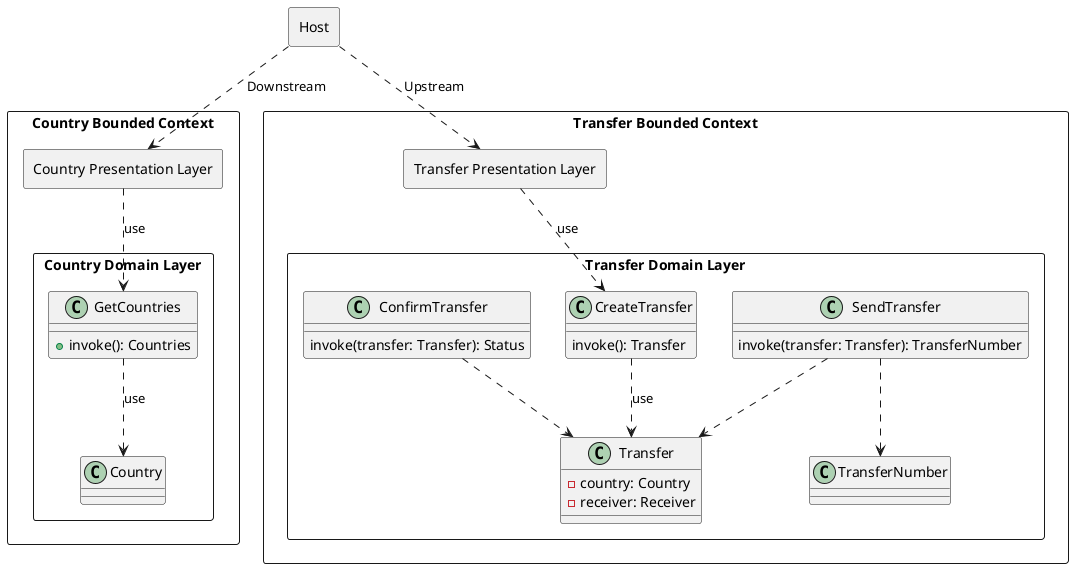 @startuml

package "Host" <<Rectangle>> {
}

package "Country Bounded Context" <<Rectangle>> {
    package "Country Domain Layer" <<Rectangle>> {
        class Country

        class GetCountries {
            + invoke(): Countries
        }
        GetCountries ..> Country : use
    }

    package "Country Presentation Layer" <<Rectangle>> {
    }
    "Country Presentation Layer" ..> GetCountries : "use"
}
"Host" ..> "Country Presentation Layer" : Downstream

package "Transfer Bounded Context" <<Rectangle>> {
    package "Transfer Presentation Layer" <<Rectangle>> {
    }

    package "Transfer Domain Layer" <<Rectangle>> {
        class Transfer {
            - country: Country
            - receiver: Receiver
        }

        class TransferNumber

        class CreateTransfer {
            invoke(): Transfer
        }
        CreateTransfer ..> Transfer : use

        class SendTransfer {
            invoke(transfer: Transfer): TransferNumber
        }
        SendTransfer ..> Transfer
        SendTransfer ..> TransferNumber

        class ConfirmTransfer {
            invoke(transfer: Transfer): Status
        }
        ConfirmTransfer ..> Transfer
    }
    "Transfer Presentation Layer" ..> CreateTransfer : use
}
"Host" ..> "Transfer Presentation Layer" : Upstream

@enduml